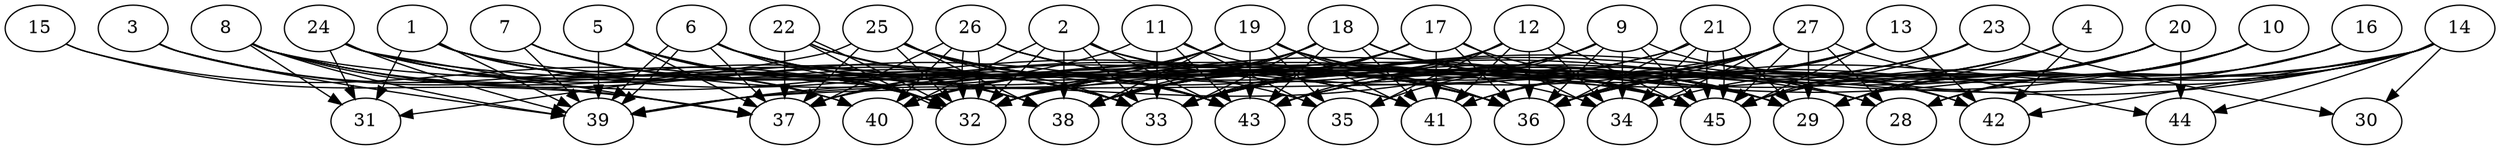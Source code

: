 // DAG automatically generated by daggen at Thu Oct  3 14:07:23 2019
// ./daggen --dot -n 45 --ccr 0.4 --fat 0.9 --regular 0.5 --density 0.7 --mindata 5242880 --maxdata 52428800 
digraph G {
  1 [size="26841600", alpha="0.01", expect_size="10736640"] 
  1 -> 28 [size ="10736640"]
  1 -> 31 [size ="10736640"]
  1 -> 32 [size ="10736640"]
  1 -> 33 [size ="10736640"]
  1 -> 39 [size ="10736640"]
  1 -> 40 [size ="10736640"]
  1 -> 41 [size ="10736640"]
  2 [size="35159040", alpha="0.09", expect_size="14063616"] 
  2 -> 28 [size ="14063616"]
  2 -> 32 [size ="14063616"]
  2 -> 33 [size ="14063616"]
  2 -> 36 [size ="14063616"]
  2 -> 38 [size ="14063616"]
  2 -> 40 [size ="14063616"]
  2 -> 43 [size ="14063616"]
  3 [size="123870720", alpha="0.18", expect_size="49548288"] 
  3 -> 32 [size ="49548288"]
  3 -> 38 [size ="49548288"]
  3 -> 39 [size ="49548288"]
  4 [size="61713920", alpha="0.15", expect_size="24685568"] 
  4 -> 29 [size ="24685568"]
  4 -> 36 [size ="24685568"]
  4 -> 38 [size ="24685568"]
  4 -> 42 [size ="24685568"]
  4 -> 43 [size ="24685568"]
  5 [size="58012160", alpha="0.10", expect_size="23204864"] 
  5 -> 32 [size ="23204864"]
  5 -> 33 [size ="23204864"]
  5 -> 36 [size ="23204864"]
  5 -> 37 [size ="23204864"]
  5 -> 38 [size ="23204864"]
  5 -> 39 [size ="23204864"]
  5 -> 43 [size ="23204864"]
  6 [size="83161600", alpha="0.18", expect_size="33264640"] 
  6 -> 32 [size ="33264640"]
  6 -> 33 [size ="33264640"]
  6 -> 34 [size ="33264640"]
  6 -> 37 [size ="33264640"]
  6 -> 39 [size ="33264640"]
  6 -> 39 [size ="33264640"]
  6 -> 43 [size ="33264640"]
  6 -> 45 [size ="33264640"]
  7 [size="60208640", alpha="0.05", expect_size="24083456"] 
  7 -> 32 [size ="24083456"]
  7 -> 33 [size ="24083456"]
  7 -> 36 [size ="24083456"]
  7 -> 39 [size ="24083456"]
  8 [size="118952960", alpha="0.07", expect_size="47581184"] 
  8 -> 31 [size ="47581184"]
  8 -> 33 [size ="47581184"]
  8 -> 37 [size ="47581184"]
  8 -> 38 [size ="47581184"]
  8 -> 39 [size ="47581184"]
  8 -> 43 [size ="47581184"]
  8 -> 45 [size ="47581184"]
  9 [size="59548160", alpha="0.17", expect_size="23819264"] 
  9 -> 33 [size ="23819264"]
  9 -> 34 [size ="23819264"]
  9 -> 35 [size ="23819264"]
  9 -> 36 [size ="23819264"]
  9 -> 38 [size ="23819264"]
  9 -> 39 [size ="23819264"]
  9 -> 42 [size ="23819264"]
  9 -> 45 [size ="23819264"]
  10 [size="87541760", alpha="0.05", expect_size="35016704"] 
  10 -> 28 [size ="35016704"]
  10 -> 29 [size ="35016704"]
  10 -> 33 [size ="35016704"]
  10 -> 36 [size ="35016704"]
  10 -> 45 [size ="35016704"]
  11 [size="128189440", alpha="0.20", expect_size="51275776"] 
  11 -> 33 [size ="51275776"]
  11 -> 35 [size ="51275776"]
  11 -> 39 [size ="51275776"]
  11 -> 43 [size ="51275776"]
  11 -> 45 [size ="51275776"]
  12 [size="14256640", alpha="0.20", expect_size="5702656"] 
  12 -> 33 [size ="5702656"]
  12 -> 34 [size ="5702656"]
  12 -> 35 [size ="5702656"]
  12 -> 36 [size ="5702656"]
  12 -> 38 [size ="5702656"]
  12 -> 41 [size ="5702656"]
  12 -> 43 [size ="5702656"]
  12 -> 45 [size ="5702656"]
  13 [size="68695040", alpha="0.06", expect_size="27478016"] 
  13 -> 36 [size ="27478016"]
  13 -> 38 [size ="27478016"]
  13 -> 42 [size ="27478016"]
  13 -> 43 [size ="27478016"]
  13 -> 45 [size ="27478016"]
  14 [size="56156160", alpha="0.18", expect_size="22462464"] 
  14 -> 28 [size ="22462464"]
  14 -> 30 [size ="22462464"]
  14 -> 32 [size ="22462464"]
  14 -> 33 [size ="22462464"]
  14 -> 36 [size ="22462464"]
  14 -> 37 [size ="22462464"]
  14 -> 42 [size ="22462464"]
  14 -> 44 [size ="22462464"]
  14 -> 45 [size ="22462464"]
  15 [size="25909760", alpha="0.20", expect_size="10363904"] 
  15 -> 37 [size ="10363904"]
  15 -> 40 [size ="10363904"]
  16 [size="83601920", alpha="0.19", expect_size="33440768"] 
  16 -> 28 [size ="33440768"]
  16 -> 29 [size ="33440768"]
  16 -> 33 [size ="33440768"]
  17 [size="68922880", alpha="0.10", expect_size="27569152"] 
  17 -> 29 [size ="27569152"]
  17 -> 32 [size ="27569152"]
  17 -> 33 [size ="27569152"]
  17 -> 34 [size ="27569152"]
  17 -> 36 [size ="27569152"]
  17 -> 38 [size ="27569152"]
  17 -> 41 [size ="27569152"]
  18 [size="100032000", alpha="0.19", expect_size="40012800"] 
  18 -> 32 [size ="40012800"]
  18 -> 33 [size ="40012800"]
  18 -> 38 [size ="40012800"]
  18 -> 40 [size ="40012800"]
  18 -> 41 [size ="40012800"]
  18 -> 42 [size ="40012800"]
  18 -> 43 [size ="40012800"]
  18 -> 45 [size ="40012800"]
  19 [size="22210560", alpha="0.14", expect_size="8884224"] 
  19 -> 28 [size ="8884224"]
  19 -> 32 [size ="8884224"]
  19 -> 35 [size ="8884224"]
  19 -> 36 [size ="8884224"]
  19 -> 37 [size ="8884224"]
  19 -> 38 [size ="8884224"]
  19 -> 40 [size ="8884224"]
  19 -> 41 [size ="8884224"]
  19 -> 43 [size ="8884224"]
  19 -> 45 [size ="8884224"]
  20 [size="120404480", alpha="0.17", expect_size="48161792"] 
  20 -> 29 [size ="48161792"]
  20 -> 32 [size ="48161792"]
  20 -> 34 [size ="48161792"]
  20 -> 36 [size ="48161792"]
  20 -> 43 [size ="48161792"]
  20 -> 44 [size ="48161792"]
  20 -> 45 [size ="48161792"]
  21 [size="31042560", alpha="0.02", expect_size="12417024"] 
  21 -> 29 [size ="12417024"]
  21 -> 32 [size ="12417024"]
  21 -> 34 [size ="12417024"]
  21 -> 36 [size ="12417024"]
  21 -> 37 [size ="12417024"]
  21 -> 45 [size ="12417024"]
  21 -> 45 [size ="12417024"]
  22 [size="29890560", alpha="0.11", expect_size="11956224"] 
  22 -> 32 [size ="11956224"]
  22 -> 32 [size ="11956224"]
  22 -> 36 [size ="11956224"]
  22 -> 37 [size ="11956224"]
  22 -> 43 [size ="11956224"]
  23 [size="27724800", alpha="0.19", expect_size="11089920"] 
  23 -> 30 [size ="11089920"]
  23 -> 32 [size ="11089920"]
  23 -> 41 [size ="11089920"]
  23 -> 45 [size ="11089920"]
  24 [size="61171200", alpha="0.15", expect_size="24468480"] 
  24 -> 29 [size ="24468480"]
  24 -> 31 [size ="24468480"]
  24 -> 32 [size ="24468480"]
  24 -> 33 [size ="24468480"]
  24 -> 37 [size ="24468480"]
  24 -> 39 [size ="24468480"]
  24 -> 41 [size ="24468480"]
  25 [size="46899200", alpha="0.19", expect_size="18759680"] 
  25 -> 29 [size ="18759680"]
  25 -> 31 [size ="18759680"]
  25 -> 32 [size ="18759680"]
  25 -> 33 [size ="18759680"]
  25 -> 35 [size ="18759680"]
  25 -> 36 [size ="18759680"]
  25 -> 37 [size ="18759680"]
  25 -> 38 [size ="18759680"]
  25 -> 43 [size ="18759680"]
  26 [size="44648960", alpha="0.14", expect_size="17859584"] 
  26 -> 29 [size ="17859584"]
  26 -> 32 [size ="17859584"]
  26 -> 32 [size ="17859584"]
  26 -> 36 [size ="17859584"]
  26 -> 37 [size ="17859584"]
  26 -> 40 [size ="17859584"]
  26 -> 45 [size ="17859584"]
  27 [size="37135360", alpha="0.18", expect_size="14854144"] 
  27 -> 28 [size ="14854144"]
  27 -> 29 [size ="14854144"]
  27 -> 33 [size ="14854144"]
  27 -> 34 [size ="14854144"]
  27 -> 36 [size ="14854144"]
  27 -> 39 [size ="14854144"]
  27 -> 40 [size ="14854144"]
  27 -> 41 [size ="14854144"]
  27 -> 43 [size ="14854144"]
  27 -> 44 [size ="14854144"]
  27 -> 45 [size ="14854144"]
  28 [size="98460160", alpha="0.19", expect_size="39384064"] 
  29 [size="93486080", alpha="0.09", expect_size="37394432"] 
  30 [size="56268800", alpha="0.11", expect_size="22507520"] 
  31 [size="36623360", alpha="0.12", expect_size="14649344"] 
  32 [size="48281600", alpha="0.14", expect_size="19312640"] 
  33 [size="113300480", alpha="0.05", expect_size="45320192"] 
  34 [size="106513920", alpha="0.03", expect_size="42605568"] 
  35 [size="76531200", alpha="0.04", expect_size="30612480"] 
  36 [size="68259840", alpha="0.16", expect_size="27303936"] 
  37 [size="33786880", alpha="0.18", expect_size="13514752"] 
  38 [size="20218880", alpha="0.15", expect_size="8087552"] 
  39 [size="15436800", alpha="0.13", expect_size="6174720"] 
  40 [size="65884160", alpha="0.10", expect_size="26353664"] 
  41 [size="128033280", alpha="0.09", expect_size="51213312"] 
  42 [size="81039360", alpha="0.12", expect_size="32415744"] 
  43 [size="44019200", alpha="0.17", expect_size="17607680"] 
  44 [size="72560640", alpha="0.10", expect_size="29024256"] 
  45 [size="91747840", alpha="0.08", expect_size="36699136"] 
}

